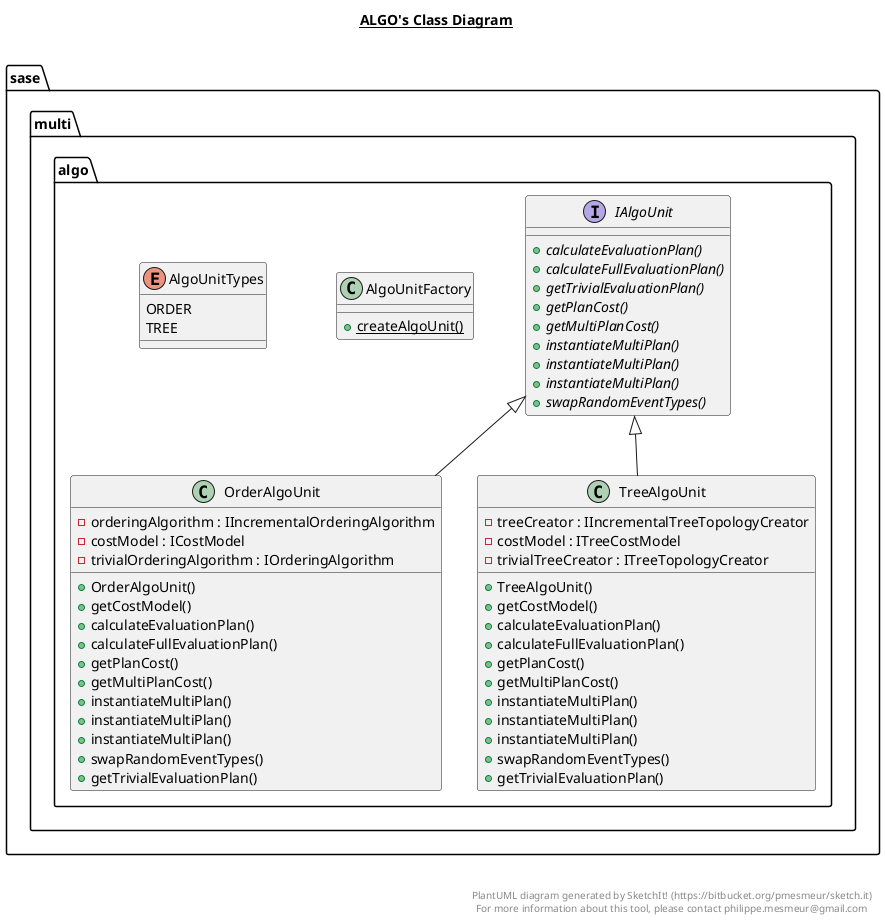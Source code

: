@startuml

title __ALGO's Class Diagram__\n

  package sase.multi {
    package sase.multi.algo {
      class AlgoUnitFactory {
          {static} + createAlgoUnit()
      }
    }
  }
  

  package sase.multi {
    package sase.multi.algo {
      enum AlgoUnitTypes {
        ORDER
        TREE
      }
    }
  }
  

  package sase.multi {
    package sase.multi.algo {
      interface IAlgoUnit {
          {abstract} + calculateEvaluationPlan()
          {abstract} + calculateFullEvaluationPlan()
          {abstract} + getTrivialEvaluationPlan()
          {abstract} + getPlanCost()
          {abstract} + getMultiPlanCost()
          {abstract} + instantiateMultiPlan()
          {abstract} + instantiateMultiPlan()
          {abstract} + instantiateMultiPlan()
          {abstract} + swapRandomEventTypes()
      }
    }
  }
  

  package sase.multi {
    package sase.multi.algo {
      class OrderAlgoUnit {
          - orderingAlgorithm : IIncrementalOrderingAlgorithm
          - costModel : ICostModel
          - trivialOrderingAlgorithm : IOrderingAlgorithm
          + OrderAlgoUnit()
          + getCostModel()
          + calculateEvaluationPlan()
          + calculateFullEvaluationPlan()
          + getPlanCost()
          + getMultiPlanCost()
          + instantiateMultiPlan()
          + instantiateMultiPlan()
          + instantiateMultiPlan()
          + swapRandomEventTypes()
          + getTrivialEvaluationPlan()
      }
    }
  }
  

  package sase.multi {
    package sase.multi.algo {
      class TreeAlgoUnit {
          - treeCreator : IIncrementalTreeTopologyCreator
          - costModel : ITreeCostModel
          - trivialTreeCreator : ITreeTopologyCreator
          + TreeAlgoUnit()
          + getCostModel()
          + calculateEvaluationPlan()
          + calculateFullEvaluationPlan()
          + getPlanCost()
          + getMultiPlanCost()
          + instantiateMultiPlan()
          + instantiateMultiPlan()
          + instantiateMultiPlan()
          + swapRandomEventTypes()
          + getTrivialEvaluationPlan()
      }
    }
  }
  

  OrderAlgoUnit -up-|> IAlgoUnit
  TreeAlgoUnit -up-|> IAlgoUnit


right footer


PlantUML diagram generated by SketchIt! (https://bitbucket.org/pmesmeur/sketch.it)
For more information about this tool, please contact philippe.mesmeur@gmail.com
endfooter

@enduml
